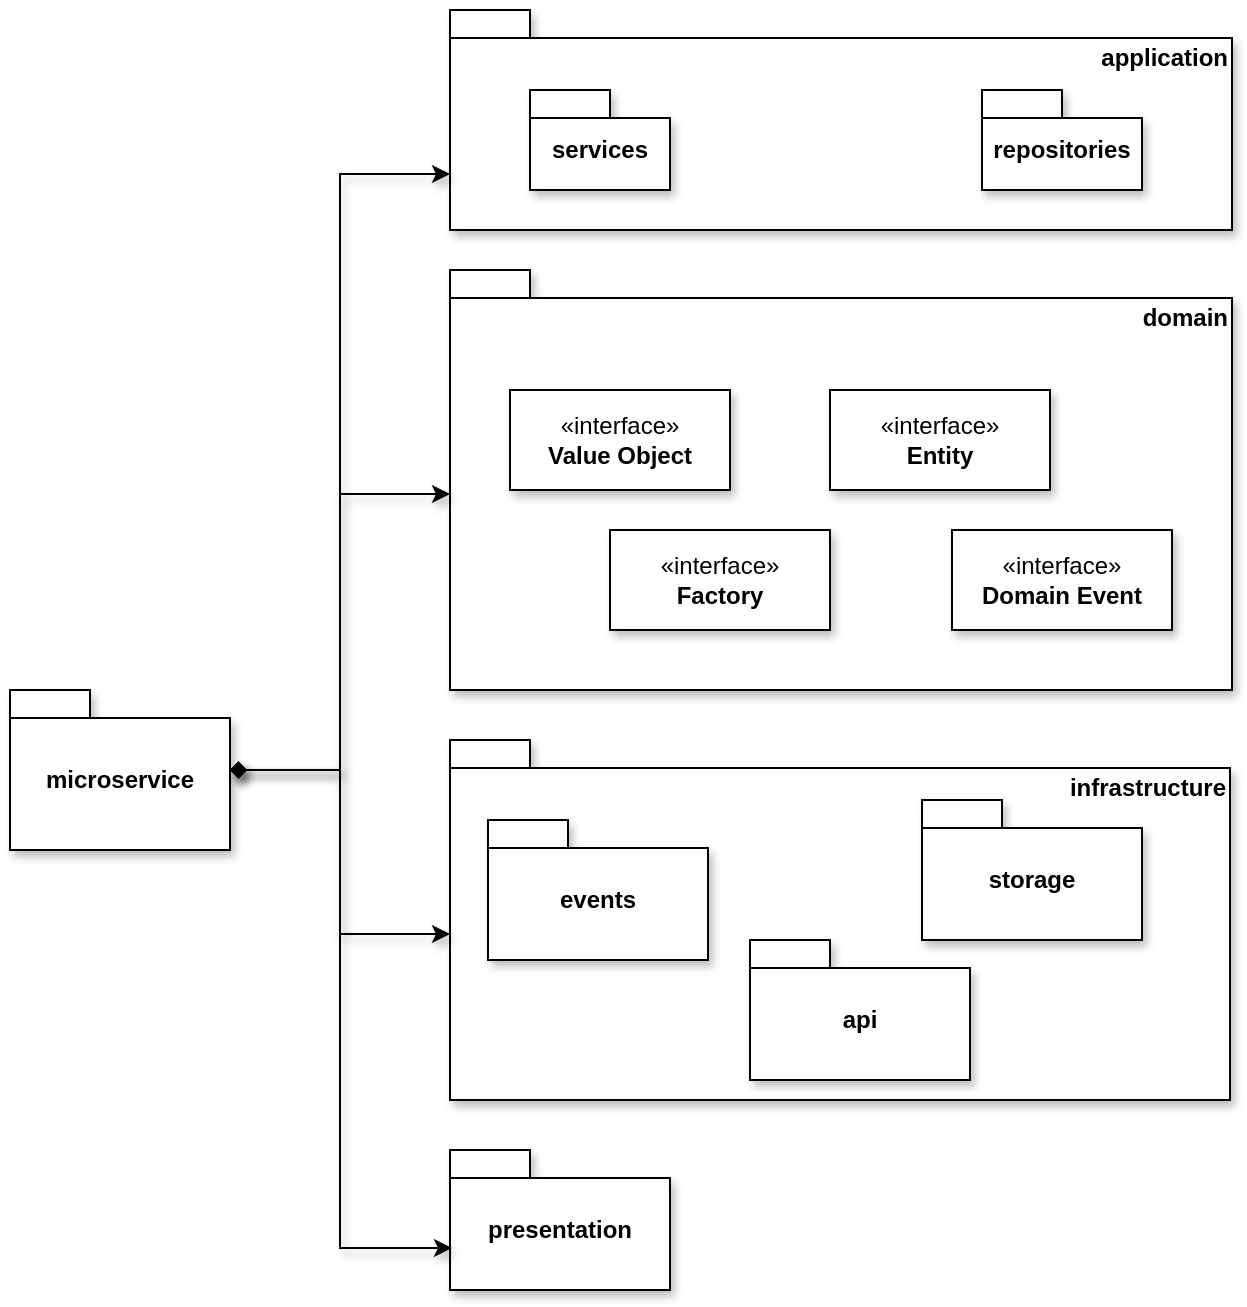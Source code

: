 <mxfile version="24.7.7">
  <diagram name="Pagina-1" id="AgDu2T6apfpfE0QcrjIk">
    <mxGraphModel dx="1434" dy="728" grid="1" gridSize="10" guides="1" tooltips="1" connect="1" arrows="1" fold="1" page="1" pageScale="1" pageWidth="827" pageHeight="1169" math="0" shadow="0">
      <root>
        <mxCell id="0" />
        <mxCell id="1" parent="0" />
        <mxCell id="ZdRjmbc0LHPFjkVWqMIn-1" value="application" style="shape=folder;fontStyle=1;spacingTop=10;tabWidth=40;tabHeight=14;tabPosition=left;html=1;whiteSpace=wrap;verticalAlign=top;align=right;shadow=1;" vertex="1" parent="1">
          <mxGeometry x="340" y="220" width="391" height="110" as="geometry" />
        </mxCell>
        <mxCell id="ZdRjmbc0LHPFjkVWqMIn-2" value="microservice" style="shape=folder;fontStyle=1;spacingTop=10;tabWidth=40;tabHeight=14;tabPosition=left;html=1;whiteSpace=wrap;shadow=1;" vertex="1" parent="1">
          <mxGeometry x="120" y="560" width="110" height="80" as="geometry" />
        </mxCell>
        <mxCell id="ZdRjmbc0LHPFjkVWqMIn-3" value="repositories" style="shape=folder;fontStyle=1;spacingTop=10;tabWidth=40;tabHeight=14;tabPosition=left;html=1;whiteSpace=wrap;shadow=1;" vertex="1" parent="1">
          <mxGeometry x="606" y="260" width="80" height="50" as="geometry" />
        </mxCell>
        <mxCell id="ZdRjmbc0LHPFjkVWqMIn-4" value="services" style="shape=folder;fontStyle=1;spacingTop=10;tabWidth=40;tabHeight=14;tabPosition=left;html=1;whiteSpace=wrap;shadow=1;" vertex="1" parent="1">
          <mxGeometry x="380" y="260" width="70" height="50" as="geometry" />
        </mxCell>
        <mxCell id="ZdRjmbc0LHPFjkVWqMIn-5" value="domain" style="shape=folder;fontStyle=1;spacingTop=10;tabWidth=40;tabHeight=14;tabPosition=left;html=1;whiteSpace=wrap;verticalAlign=top;align=right;shadow=1;" vertex="1" parent="1">
          <mxGeometry x="340" y="350" width="391" height="210" as="geometry" />
        </mxCell>
        <mxCell id="ZdRjmbc0LHPFjkVWqMIn-6" value="infrastructure" style="shape=folder;fontStyle=1;spacingTop=10;tabWidth=40;tabHeight=14;tabPosition=left;html=1;whiteSpace=wrap;verticalAlign=top;align=right;shadow=1;" vertex="1" parent="1">
          <mxGeometry x="340" y="585" width="390" height="180" as="geometry" />
        </mxCell>
        <mxCell id="ZdRjmbc0LHPFjkVWqMIn-7" value="presentation" style="shape=folder;fontStyle=1;spacingTop=10;tabWidth=40;tabHeight=14;tabPosition=left;html=1;whiteSpace=wrap;shadow=1;" vertex="1" parent="1">
          <mxGeometry x="340" y="790" width="110" height="70" as="geometry" />
        </mxCell>
        <mxCell id="ZdRjmbc0LHPFjkVWqMIn-11" value="«interface»&lt;br&gt;&lt;b&gt;Entity&lt;/b&gt;" style="html=1;whiteSpace=wrap;shadow=1;" vertex="1" parent="1">
          <mxGeometry x="530" y="410" width="110" height="50" as="geometry" />
        </mxCell>
        <mxCell id="ZdRjmbc0LHPFjkVWqMIn-12" value="«interface»&lt;br&gt;&lt;b&gt;Domain Event&lt;/b&gt;" style="html=1;whiteSpace=wrap;shadow=1;" vertex="1" parent="1">
          <mxGeometry x="591" y="480" width="110" height="50" as="geometry" />
        </mxCell>
        <mxCell id="ZdRjmbc0LHPFjkVWqMIn-13" value="«interface»&lt;br&gt;&lt;b&gt;Factory&lt;/b&gt;" style="html=1;whiteSpace=wrap;shadow=1;" vertex="1" parent="1">
          <mxGeometry x="420" y="480" width="110" height="50" as="geometry" />
        </mxCell>
        <mxCell id="ZdRjmbc0LHPFjkVWqMIn-14" value="«interface»&lt;br&gt;&lt;b&gt;Value Object&lt;/b&gt;" style="html=1;whiteSpace=wrap;shadow=1;" vertex="1" parent="1">
          <mxGeometry x="370" y="410" width="110" height="50" as="geometry" />
        </mxCell>
        <mxCell id="ZdRjmbc0LHPFjkVWqMIn-15" value="events" style="shape=folder;fontStyle=1;spacingTop=10;tabWidth=40;tabHeight=14;tabPosition=left;html=1;whiteSpace=wrap;shadow=1;" vertex="1" parent="1">
          <mxGeometry x="359" y="625" width="110" height="70" as="geometry" />
        </mxCell>
        <mxCell id="ZdRjmbc0LHPFjkVWqMIn-18" value="api" style="shape=folder;fontStyle=1;spacingTop=10;tabWidth=40;tabHeight=14;tabPosition=left;html=1;whiteSpace=wrap;shadow=1;" vertex="1" parent="1">
          <mxGeometry x="490" y="685" width="110" height="70" as="geometry" />
        </mxCell>
        <mxCell id="ZdRjmbc0LHPFjkVWqMIn-19" value="storage" style="shape=folder;fontStyle=1;spacingTop=10;tabWidth=40;tabHeight=14;tabPosition=left;html=1;whiteSpace=wrap;shadow=1;" vertex="1" parent="1">
          <mxGeometry x="576" y="615" width="110" height="70" as="geometry" />
        </mxCell>
        <mxCell id="ZdRjmbc0LHPFjkVWqMIn-20" style="edgeStyle=orthogonalEdgeStyle;rounded=0;orthogonalLoop=1;jettySize=auto;html=1;entryX=0;entryY=0;entryDx=0;entryDy=82;entryPerimeter=0;startArrow=diamond;startFill=1;shadow=1;" edge="1" parent="1" source="ZdRjmbc0LHPFjkVWqMIn-2" target="ZdRjmbc0LHPFjkVWqMIn-1">
          <mxGeometry relative="1" as="geometry" />
        </mxCell>
        <mxCell id="ZdRjmbc0LHPFjkVWqMIn-21" style="edgeStyle=orthogonalEdgeStyle;rounded=0;orthogonalLoop=1;jettySize=auto;html=1;entryX=0;entryY=0;entryDx=0;entryDy=112;entryPerimeter=0;startArrow=diamond;startFill=1;shadow=1;" edge="1" parent="1" source="ZdRjmbc0LHPFjkVWqMIn-2" target="ZdRjmbc0LHPFjkVWqMIn-5">
          <mxGeometry relative="1" as="geometry" />
        </mxCell>
        <mxCell id="ZdRjmbc0LHPFjkVWqMIn-22" style="edgeStyle=orthogonalEdgeStyle;rounded=0;orthogonalLoop=1;jettySize=auto;html=1;entryX=0;entryY=0;entryDx=0;entryDy=97;entryPerimeter=0;startArrow=diamond;startFill=1;shadow=1;" edge="1" parent="1" source="ZdRjmbc0LHPFjkVWqMIn-2" target="ZdRjmbc0LHPFjkVWqMIn-6">
          <mxGeometry relative="1" as="geometry" />
        </mxCell>
        <mxCell id="ZdRjmbc0LHPFjkVWqMIn-23" style="edgeStyle=orthogonalEdgeStyle;rounded=0;orthogonalLoop=1;jettySize=auto;html=1;entryX=0.009;entryY=0.7;entryDx=0;entryDy=0;entryPerimeter=0;startArrow=diamond;startFill=1;shadow=1;" edge="1" parent="1" source="ZdRjmbc0LHPFjkVWqMIn-2" target="ZdRjmbc0LHPFjkVWqMIn-7">
          <mxGeometry relative="1" as="geometry" />
        </mxCell>
      </root>
    </mxGraphModel>
  </diagram>
</mxfile>

